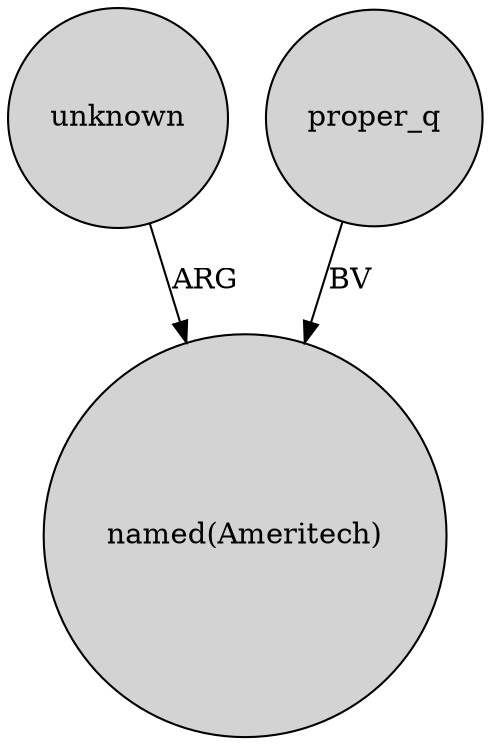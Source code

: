 digraph {
	node [shape=circle style=filled]
	unknown -> "named(Ameritech)" [label=ARG]
	proper_q -> "named(Ameritech)" [label=BV]
}
